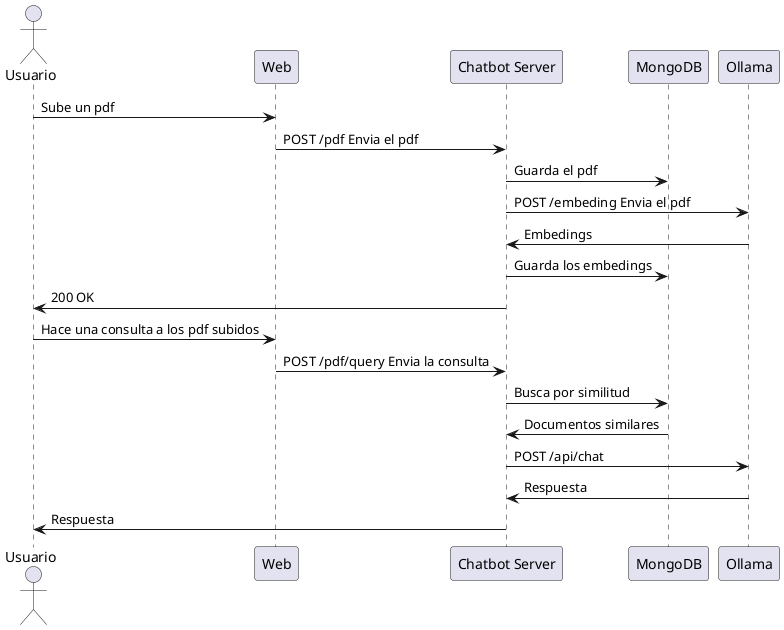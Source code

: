 @startuml "Diagrama de secuencia de Chatbot"

actor "Usuario" as Usuario
participant "Web" as web
participant "Chatbot Server" as Chatbot
participant "MongoDB" as MongoDB
participant "Ollama" as Ollama

Usuario -> web: Sube un pdf
web -> Chatbot: POST /pdf Envia el pdf
Chatbot -> MongoDB: Guarda el pdf
Chatbot -> Ollama: POST /embeding Envia el pdf
Ollama -> Chatbot: Embedings
Chatbot -> MongoDB: Guarda los embedings
Chatbot -> Usuario: 200 OK

Usuario -> web: Hace una consulta a los pdf subidos
web -> Chatbot: POST /pdf/query Envia la consulta
Chatbot -> MongoDB: Busca por similitud
MongoDB -> Chatbot: Documentos similares
Chatbot -> Ollama: POST /api/chat
Ollama -> Chatbot: Respuesta
Chatbot -> Usuario: Respuesta


@enduml